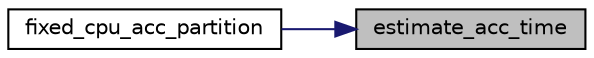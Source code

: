 digraph "estimate_acc_time"
{
 // LATEX_PDF_SIZE
  edge [fontname="Helvetica",fontsize="10",labelfontname="Helvetica",labelfontsize="10"];
  node [fontname="Helvetica",fontsize="10",shape=record];
  rankdir="RL";
  Node1 [label="estimate_acc_time",height=0.2,width=0.4,color="black", fillcolor="grey75", style="filled", fontcolor="black",tooltip=" "];
  Node1 -> Node2 [dir="back",color="midnightblue",fontsize="10",style="solid",fontname="Helvetica"];
  Node2 [label="fixed_cpu_acc_partition",height=0.2,width=0.4,color="black", fillcolor="white", style="filled",URL="$acc__aux_8c.html#a8f777bd8f741714cd88df0af5823e48c",tooltip=" "];
}
